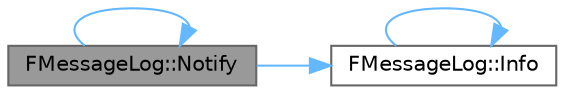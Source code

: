 digraph "FMessageLog::Notify"
{
 // INTERACTIVE_SVG=YES
 // LATEX_PDF_SIZE
  bgcolor="transparent";
  edge [fontname=Helvetica,fontsize=10,labelfontname=Helvetica,labelfontsize=10];
  node [fontname=Helvetica,fontsize=10,shape=box,height=0.2,width=0.4];
  rankdir="LR";
  Node1 [id="Node000001",label="FMessageLog::Notify",height=0.2,width=0.4,color="gray40", fillcolor="grey60", style="filled", fontcolor="black",tooltip="Notify the user with a message if there are messages present."];
  Node1 -> Node2 [id="edge1_Node000001_Node000002",color="steelblue1",style="solid",tooltip=" "];
  Node2 [id="Node000002",label="FMessageLog::Info",height=0.2,width=0.4,color="grey40", fillcolor="white", style="filled",URL="$d9/d84/classFMessageLog.html#a1743c92fc1b42fce1ddb785a9ff66630",tooltip=" "];
  Node2 -> Node2 [id="edge2_Node000002_Node000002",color="steelblue1",style="solid",tooltip=" "];
  Node1 -> Node1 [id="edge3_Node000001_Node000001",color="steelblue1",style="solid",tooltip=" "];
}
